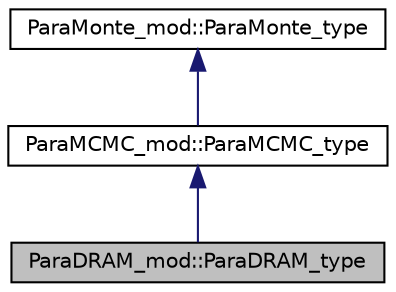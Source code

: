 digraph "ParaDRAM_mod::ParaDRAM_type"
{
 // LATEX_PDF_SIZE
  edge [fontname="Helvetica",fontsize="10",labelfontname="Helvetica",labelfontsize="10"];
  node [fontname="Helvetica",fontsize="10",shape=record];
  Node1 [label="ParaDRAM_mod::ParaDRAM_type",height=0.2,width=0.4,color="black", fillcolor="grey75", style="filled", fontcolor="black",tooltip="This is the ParaDRAM_type class."];
  Node2 -> Node1 [dir="back",color="midnightblue",fontsize="10",style="solid",fontname="Helvetica"];
  Node2 [label="ParaMCMC_mod::ParaMCMC_type",height=0.2,width=0.4,color="black", fillcolor="white", style="filled",URL="$structParaMCMC__mod_1_1ParaMCMC__type.html",tooltip="The ParaMCMC_type class."];
  Node3 -> Node2 [dir="back",color="midnightblue",fontsize="10",style="solid",fontname="Helvetica"];
  Node3 [label="ParaMonte_mod::ParaMonte_type",height=0.2,width=0.4,color="black", fillcolor="white", style="filled",URL="$structParaMonte__mod_1_1ParaMonte__type.html",tooltip="The ParaMonte_type sampler base class."];
}
